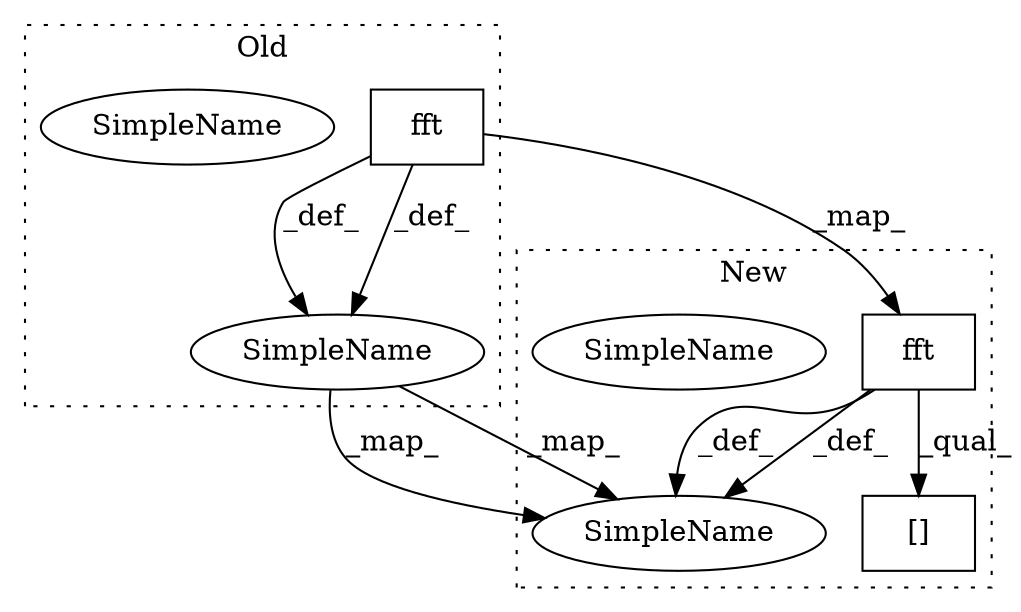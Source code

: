 digraph G {
subgraph cluster0 {
1 [label="fft" a="32" s="1252,1269" l="4,1" shape="box"];
4 [label="SimpleName" a="42" s="1283" l="9" shape="ellipse"];
7 [label="SimpleName" a="42" s="1283" l="9" shape="ellipse"];
label = "Old";
style="dotted";
}
subgraph cluster1 {
2 [label="fft" a="32" s="1252,1269" l="4,1" shape="box"];
3 [label="[]" a="2" s="1242,1338" l="34,2" shape="box"];
5 [label="SimpleName" a="42" s="1346" l="9" shape="ellipse"];
6 [label="SimpleName" a="42" s="1346" l="9" shape="ellipse"];
label = "New";
style="dotted";
}
1 -> 2 [label="_map_"];
1 -> 7 [label="_def_"];
1 -> 7 [label="_def_"];
2 -> 6 [label="_def_"];
2 -> 6 [label="_def_"];
2 -> 3 [label="_qual_"];
7 -> 6 [label="_map_"];
7 -> 6 [label="_map_"];
}